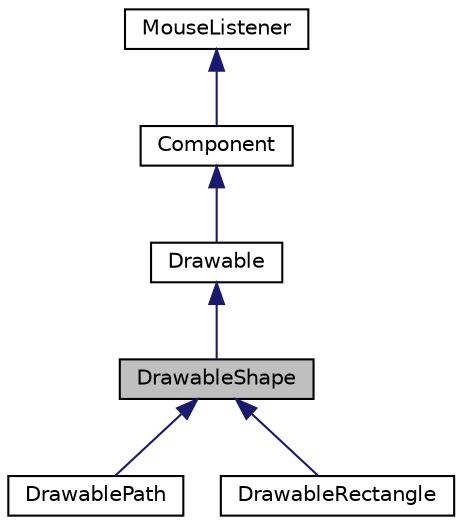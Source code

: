 digraph "DrawableShape"
{
  bgcolor="transparent";
  edge [fontname="Helvetica",fontsize="10",labelfontname="Helvetica",labelfontsize="10"];
  node [fontname="Helvetica",fontsize="10",shape=record];
  Node0 [label="DrawableShape",height=0.2,width=0.4,color="black", fillcolor="grey75", style="filled", fontcolor="black"];
  Node1 -> Node0 [dir="back",color="midnightblue",fontsize="10",style="solid",fontname="Helvetica"];
  Node1 [label="Drawable",height=0.2,width=0.4,color="black",URL="$classDrawable.html",tooltip="The base class for objects which can draw themselves, e.g. "];
  Node2 -> Node1 [dir="back",color="midnightblue",fontsize="10",style="solid",fontname="Helvetica"];
  Node2 [label="Component",height=0.2,width=0.4,color="black",URL="$classComponent.html",tooltip="The base class for all JUCE user-interface objects. "];
  Node3 -> Node2 [dir="back",color="midnightblue",fontsize="10",style="solid",fontname="Helvetica"];
  Node3 [label="MouseListener",height=0.2,width=0.4,color="black",URL="$classMouseListener.html",tooltip="A MouseListener can be registered with a component to receive callbacks about mouse events that happe..."];
  Node0 -> Node4 [dir="back",color="midnightblue",fontsize="10",style="solid",fontname="Helvetica"];
  Node4 [label="DrawablePath",height=0.2,width=0.4,color="black",URL="$classDrawablePath.html",tooltip="A drawable object which renders a filled or outlined shape. "];
  Node0 -> Node5 [dir="back",color="midnightblue",fontsize="10",style="solid",fontname="Helvetica"];
  Node5 [label="DrawableRectangle",height=0.2,width=0.4,color="black",URL="$classDrawableRectangle.html",tooltip="A Drawable object which draws a rectangle. "];
}

